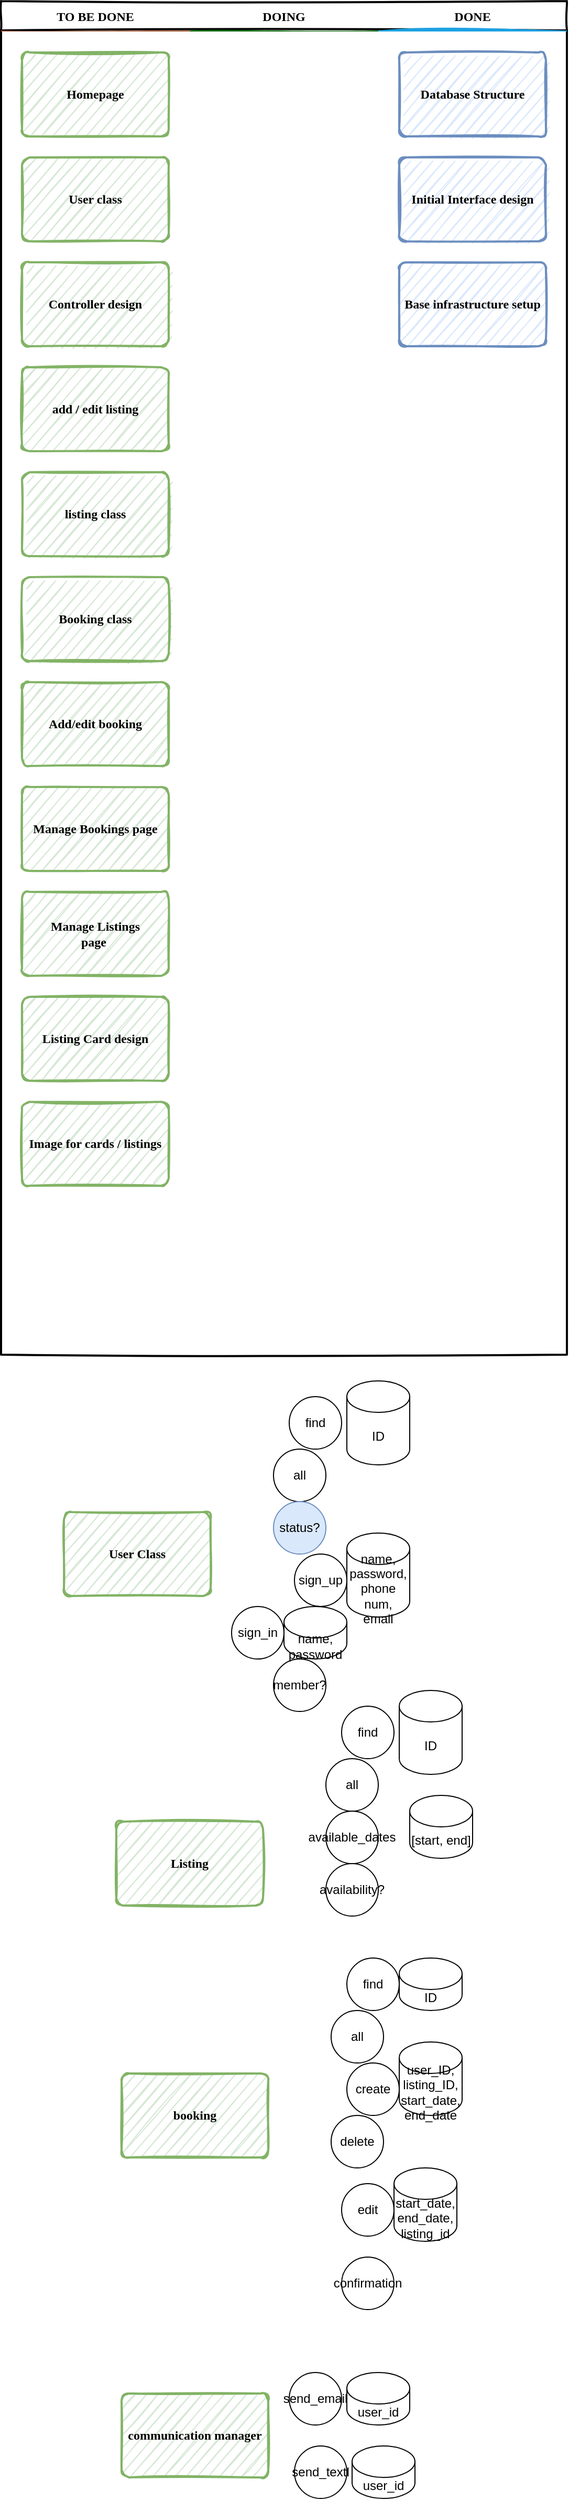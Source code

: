 <mxfile version="13.9.3" type="github">
  <diagram id="wFE0QG_FPsp0jaGvCLVb" name="Page-1">
    <mxGraphModel dx="1279" dy="928" grid="1" gridSize="10" guides="1" tooltips="1" connect="1" arrows="1" fold="1" page="1" pageScale="1" pageWidth="850" pageHeight="1100" math="0" shadow="0">
      <root>
        <mxCell id="0" />
        <mxCell id="1" parent="0" />
        <mxCell id="_5mSTuPxr-ZiKRkBDSY7-1" value="" style="swimlane;fontStyle=2;childLayout=stackLayout;horizontal=1;startSize=28;horizontalStack=1;resizeParent=1;resizeParentMax=0;resizeLast=0;collapsible=0;marginBottom=0;swimlaneFillColor=none;fontFamily=Permanent Marker;fontSize=16;points=[];verticalAlign=top;stackBorder=0;resizable=1;strokeWidth=2;sketch=1;disableMultiStroke=1;" parent="1" vertex="1">
          <mxGeometry x="20" y="80" width="540" height="1290" as="geometry" />
        </mxCell>
        <object label="TO BE DONE" status="New" id="_5mSTuPxr-ZiKRkBDSY7-2">
          <mxCell style="swimlane;strokeWidth=2;fontFamily=Permanent Marker;html=0;startSize=1;verticalAlign=bottom;spacingBottom=5;points=[];childLayout=stackLayout;stackBorder=20;stackSpacing=20;resizeLast=0;resizeParent=1;horizontalStack=0;collapsible=0;sketch=1;strokeColor=none;fillStyle=solid;fillColor=#A0522D;" parent="_5mSTuPxr-ZiKRkBDSY7-1" vertex="1">
            <mxGeometry y="28" width="180" height="1262" as="geometry" />
          </mxCell>
        </object>
        <object label="Homepage" placeholders="1" id="_5mSTuPxr-ZiKRkBDSY7-3">
          <mxCell style="whiteSpace=wrap;html=1;strokeWidth=2;fillColor=#d5e8d4;fontStyle=1;spacingTop=0;rounded=1;arcSize=9;points=[];sketch=1;fontFamily=Permanent Marker;hachureGap=8;fillWeight=1;strokeColor=#82b366;" parent="_5mSTuPxr-ZiKRkBDSY7-2" vertex="1">
            <mxGeometry x="20" y="21" width="140" height="80" as="geometry" />
          </mxCell>
        </object>
        <object label="User class" placeholders="1" id="jAdH8rC3dBcki03_s23J-3">
          <mxCell style="whiteSpace=wrap;html=1;strokeWidth=2;fillColor=#d5e8d4;fontStyle=1;spacingTop=0;rounded=1;arcSize=9;points=[];sketch=1;fontFamily=Permanent Marker;hachureGap=8;fillWeight=1;strokeColor=#82b366;" vertex="1" parent="_5mSTuPxr-ZiKRkBDSY7-2">
            <mxGeometry x="20" y="121" width="140" height="80" as="geometry" />
          </mxCell>
        </object>
        <object label="Controller design" placeholders="1" id="jAdH8rC3dBcki03_s23J-10">
          <mxCell style="whiteSpace=wrap;html=1;strokeWidth=2;fillColor=#d5e8d4;fontStyle=1;spacingTop=0;rounded=1;arcSize=9;points=[];sketch=1;fontFamily=Permanent Marker;hachureGap=8;fillWeight=1;strokeColor=#82b366;" vertex="1" parent="_5mSTuPxr-ZiKRkBDSY7-2">
            <mxGeometry x="20" y="221" width="140" height="80" as="geometry" />
          </mxCell>
        </object>
        <object label="add / edit listing" placeholders="1" id="_5mSTuPxr-ZiKRkBDSY7-7">
          <mxCell style="whiteSpace=wrap;html=1;strokeWidth=2;fillColor=#d5e8d4;fontStyle=1;spacingTop=0;rounded=1;arcSize=9;points=[];sketch=1;fontFamily=Permanent Marker;hachureGap=8;fillWeight=1;strokeColor=#82b366;" parent="_5mSTuPxr-ZiKRkBDSY7-2" vertex="1">
            <mxGeometry x="20" y="321" width="140" height="80" as="geometry" />
          </mxCell>
        </object>
        <object label="listing class" placeholders="1" id="jAdH8rC3dBcki03_s23J-9">
          <mxCell style="whiteSpace=wrap;html=1;strokeWidth=2;fillColor=#d5e8d4;fontStyle=1;spacingTop=0;rounded=1;arcSize=9;points=[];sketch=1;fontFamily=Permanent Marker;hachureGap=8;fillWeight=1;strokeColor=#82b366;" vertex="1" parent="_5mSTuPxr-ZiKRkBDSY7-2">
            <mxGeometry x="20" y="421" width="140" height="80" as="geometry" />
          </mxCell>
        </object>
        <object label="Booking class" placeholders="1" id="jAdH8rC3dBcki03_s23J-8">
          <mxCell style="whiteSpace=wrap;html=1;strokeWidth=2;fillColor=#d5e8d4;fontStyle=1;spacingTop=0;rounded=1;arcSize=9;points=[];sketch=1;fontFamily=Permanent Marker;hachureGap=8;fillWeight=1;strokeColor=#82b366;" vertex="1" parent="_5mSTuPxr-ZiKRkBDSY7-2">
            <mxGeometry x="20" y="521" width="140" height="80" as="geometry" />
          </mxCell>
        </object>
        <object label="Add/edit booking" placeholders="1" id="_5mSTuPxr-ZiKRkBDSY7-8">
          <mxCell style="whiteSpace=wrap;html=1;strokeWidth=2;fillColor=#d5e8d4;fontStyle=1;spacingTop=0;rounded=1;arcSize=9;points=[];sketch=1;fontFamily=Permanent Marker;hachureGap=8;fillWeight=1;strokeColor=#82b366;" parent="_5mSTuPxr-ZiKRkBDSY7-2" vertex="1">
            <mxGeometry x="20" y="621" width="140" height="80" as="geometry" />
          </mxCell>
        </object>
        <object label="Manage Bookings page" placeholders="1" id="_5mSTuPxr-ZiKRkBDSY7-5">
          <mxCell style="whiteSpace=wrap;html=1;strokeWidth=2;fillColor=#d5e8d4;fontStyle=1;spacingTop=0;rounded=1;arcSize=9;points=[];sketch=1;fontFamily=Permanent Marker;hachureGap=8;fillWeight=1;strokeColor=#82b366;" parent="_5mSTuPxr-ZiKRkBDSY7-2" vertex="1">
            <mxGeometry x="20" y="721" width="140" height="80" as="geometry" />
          </mxCell>
        </object>
        <object label="Manage Listings&lt;br&gt;page&amp;nbsp;" placeholders="1" id="_5mSTuPxr-ZiKRkBDSY7-4">
          <mxCell style="whiteSpace=wrap;html=1;strokeWidth=2;fillColor=#d5e8d4;fontStyle=1;spacingTop=0;rounded=1;arcSize=9;points=[];sketch=1;fontFamily=Permanent Marker;hachureGap=8;fillWeight=1;strokeColor=#82b366;" parent="_5mSTuPxr-ZiKRkBDSY7-2" vertex="1">
            <mxGeometry x="20" y="821" width="140" height="80" as="geometry" />
          </mxCell>
        </object>
        <object label="Listing Card design" placeholders="1" id="jAdH8rC3dBcki03_s23J-1">
          <mxCell style="whiteSpace=wrap;html=1;strokeWidth=2;fillColor=#d5e8d4;fontStyle=1;spacingTop=0;rounded=1;arcSize=9;points=[];sketch=1;fontFamily=Permanent Marker;hachureGap=8;fillWeight=1;strokeColor=#82b366;" vertex="1" parent="_5mSTuPxr-ZiKRkBDSY7-2">
            <mxGeometry x="20" y="921" width="140" height="80" as="geometry" />
          </mxCell>
        </object>
        <object label="Image for cards / listings" placeholders="1" id="jAdH8rC3dBcki03_s23J-2">
          <mxCell style="whiteSpace=wrap;html=1;strokeWidth=2;fillColor=#d5e8d4;fontStyle=1;spacingTop=0;rounded=1;arcSize=9;points=[];sketch=1;fontFamily=Permanent Marker;hachureGap=8;fillWeight=1;strokeColor=#82b366;" vertex="1" parent="_5mSTuPxr-ZiKRkBDSY7-2">
            <mxGeometry x="20" y="1021" width="140" height="80" as="geometry" />
          </mxCell>
        </object>
        <object label="DOING" status="In progress" id="_5mSTuPxr-ZiKRkBDSY7-6">
          <mxCell style="swimlane;strokeWidth=2;fontFamily=Permanent Marker;html=0;startSize=1;verticalAlign=bottom;spacingBottom=5;points=[];childLayout=stackLayout;stackBorder=20;stackSpacing=20;resizeLast=0;resizeParent=1;horizontalStack=0;collapsible=0;sketch=1;strokeColor=none;fillStyle=solid;fillColor=#006600;" parent="_5mSTuPxr-ZiKRkBDSY7-1" vertex="1">
            <mxGeometry x="180" y="28" width="180" height="1262" as="geometry" />
          </mxCell>
        </object>
        <object label="DONE" status="Completed" id="_5mSTuPxr-ZiKRkBDSY7-9">
          <mxCell style="swimlane;strokeWidth=2;fontFamily=Permanent Marker;html=0;startSize=1;verticalAlign=bottom;spacingBottom=5;points=[];childLayout=stackLayout;stackBorder=20;stackSpacing=20;resizeLast=0;resizeParent=1;horizontalStack=0;collapsible=0;sketch=1;strokeColor=none;fillStyle=solid;fillColor=#1BA1E2;" parent="_5mSTuPxr-ZiKRkBDSY7-1" vertex="1">
            <mxGeometry x="360" y="28" width="180" height="1262" as="geometry" />
          </mxCell>
        </object>
        <object label="Database Structure" placeholders="1" id="_5mSTuPxr-ZiKRkBDSY7-10">
          <mxCell style="whiteSpace=wrap;html=1;strokeWidth=2;fillColor=#dae8fc;fontStyle=1;spacingTop=0;rounded=1;arcSize=9;points=[];sketch=1;fontFamily=Permanent Marker;hachureGap=8;fillWeight=1;strokeColor=#6c8ebf;" parent="_5mSTuPxr-ZiKRkBDSY7-9" vertex="1">
            <mxGeometry x="20" y="21" width="140" height="80" as="geometry" />
          </mxCell>
        </object>
        <object label="Initial Interface design" placeholders="1" id="_5mSTuPxr-ZiKRkBDSY7-11">
          <mxCell style="whiteSpace=wrap;html=1;strokeWidth=2;fillColor=#dae8fc;fontStyle=1;spacingTop=0;rounded=1;arcSize=9;points=[];sketch=1;fontFamily=Permanent Marker;hachureGap=8;fillWeight=1;strokeColor=#6c8ebf;" parent="_5mSTuPxr-ZiKRkBDSY7-9" vertex="1">
            <mxGeometry x="20" y="121" width="140" height="80" as="geometry" />
          </mxCell>
        </object>
        <object label="Base infrastructure setup" placeholders="1" id="_5mSTuPxr-ZiKRkBDSY7-12">
          <mxCell style="whiteSpace=wrap;html=1;strokeWidth=2;fillColor=#dae8fc;fontStyle=1;spacingTop=0;rounded=1;arcSize=9;points=[];sketch=1;fontFamily=Permanent Marker;hachureGap=8;fillWeight=1;strokeColor=#6c8ebf;" parent="_5mSTuPxr-ZiKRkBDSY7-9" vertex="1">
            <mxGeometry x="20" y="221" width="140" height="80" as="geometry" />
          </mxCell>
        </object>
        <object label="User Class" placeholders="1" id="jAdH8rC3dBcki03_s23J-12">
          <mxCell style="whiteSpace=wrap;html=1;strokeWidth=2;fillColor=#d5e8d4;fontStyle=1;spacingTop=0;rounded=1;arcSize=9;points=[];sketch=1;fontFamily=Permanent Marker;hachureGap=8;fillWeight=1;strokeColor=#82b366;" vertex="1" parent="1">
            <mxGeometry x="80" y="1520" width="140" height="80" as="geometry" />
          </mxCell>
        </object>
        <mxCell id="jAdH8rC3dBcki03_s23J-13" value="all" style="ellipse;whiteSpace=wrap;html=1;aspect=fixed;" vertex="1" parent="1">
          <mxGeometry x="280" y="1460" width="50" height="50" as="geometry" />
        </mxCell>
        <mxCell id="jAdH8rC3dBcki03_s23J-14" value="status?" style="ellipse;whiteSpace=wrap;html=1;aspect=fixed;fillColor=#dae8fc;strokeColor=#6c8ebf;" vertex="1" parent="1">
          <mxGeometry x="280" y="1510" width="50" height="50" as="geometry" />
        </mxCell>
        <mxCell id="jAdH8rC3dBcki03_s23J-15" value="sign_up" style="ellipse;whiteSpace=wrap;html=1;aspect=fixed;" vertex="1" parent="1">
          <mxGeometry x="300" y="1560" width="50" height="50" as="geometry" />
        </mxCell>
        <mxCell id="jAdH8rC3dBcki03_s23J-16" value="sign_in" style="ellipse;whiteSpace=wrap;html=1;aspect=fixed;" vertex="1" parent="1">
          <mxGeometry x="240" y="1610" width="50" height="50" as="geometry" />
        </mxCell>
        <mxCell id="jAdH8rC3dBcki03_s23J-17" value="find" style="ellipse;whiteSpace=wrap;html=1;aspect=fixed;" vertex="1" parent="1">
          <mxGeometry x="295" y="1410" width="50" height="50" as="geometry" />
        </mxCell>
        <mxCell id="jAdH8rC3dBcki03_s23J-18" value="member?" style="ellipse;whiteSpace=wrap;html=1;aspect=fixed;" vertex="1" parent="1">
          <mxGeometry x="280" y="1660" width="50" height="50" as="geometry" />
        </mxCell>
        <mxCell id="jAdH8rC3dBcki03_s23J-19" value="ID" style="shape=cylinder3;whiteSpace=wrap;html=1;boundedLbl=1;backgroundOutline=1;size=15;" vertex="1" parent="1">
          <mxGeometry x="350" y="1395" width="60" height="80" as="geometry" />
        </mxCell>
        <mxCell id="jAdH8rC3dBcki03_s23J-20" value="name, password, phone num, email" style="shape=cylinder3;whiteSpace=wrap;html=1;boundedLbl=1;backgroundOutline=1;size=15;" vertex="1" parent="1">
          <mxGeometry x="350" y="1540" width="60" height="80" as="geometry" />
        </mxCell>
        <mxCell id="jAdH8rC3dBcki03_s23J-21" value="name, password" style="shape=cylinder3;whiteSpace=wrap;html=1;boundedLbl=1;backgroundOutline=1;size=15;" vertex="1" parent="1">
          <mxGeometry x="290" y="1610" width="60" height="50" as="geometry" />
        </mxCell>
        <object label="Listing" placeholders="1" id="jAdH8rC3dBcki03_s23J-22">
          <mxCell style="whiteSpace=wrap;html=1;strokeWidth=2;fillColor=#d5e8d4;fontStyle=1;spacingTop=0;rounded=1;arcSize=9;points=[];sketch=1;fontFamily=Permanent Marker;hachureGap=8;fillWeight=1;strokeColor=#82b366;" vertex="1" parent="1">
            <mxGeometry x="130" y="1815" width="140" height="80" as="geometry" />
          </mxCell>
        </object>
        <mxCell id="jAdH8rC3dBcki03_s23J-23" value="all" style="ellipse;whiteSpace=wrap;html=1;aspect=fixed;" vertex="1" parent="1">
          <mxGeometry x="330" y="1755" width="50" height="50" as="geometry" />
        </mxCell>
        <mxCell id="jAdH8rC3dBcki03_s23J-26" value="availability?" style="ellipse;whiteSpace=wrap;html=1;aspect=fixed;" vertex="1" parent="1">
          <mxGeometry x="330" y="1855" width="50" height="50" as="geometry" />
        </mxCell>
        <mxCell id="jAdH8rC3dBcki03_s23J-27" value="find" style="ellipse;whiteSpace=wrap;html=1;aspect=fixed;" vertex="1" parent="1">
          <mxGeometry x="345" y="1705" width="50" height="50" as="geometry" />
        </mxCell>
        <mxCell id="jAdH8rC3dBcki03_s23J-28" value="available_dates" style="ellipse;whiteSpace=wrap;html=1;aspect=fixed;" vertex="1" parent="1">
          <mxGeometry x="330" y="1805" width="50" height="50" as="geometry" />
        </mxCell>
        <mxCell id="jAdH8rC3dBcki03_s23J-29" value="ID" style="shape=cylinder3;whiteSpace=wrap;html=1;boundedLbl=1;backgroundOutline=1;size=15;" vertex="1" parent="1">
          <mxGeometry x="400" y="1690" width="60" height="80" as="geometry" />
        </mxCell>
        <mxCell id="jAdH8rC3dBcki03_s23J-30" value="[start, end]" style="shape=cylinder3;whiteSpace=wrap;html=1;boundedLbl=1;backgroundOutline=1;size=15;" vertex="1" parent="1">
          <mxGeometry x="410" y="1790" width="60" height="60" as="geometry" />
        </mxCell>
        <object label="booking" placeholders="1" id="jAdH8rC3dBcki03_s23J-32">
          <mxCell style="whiteSpace=wrap;html=1;strokeWidth=2;fillColor=#d5e8d4;fontStyle=1;spacingTop=0;rounded=1;arcSize=9;points=[];sketch=1;fontFamily=Permanent Marker;hachureGap=8;fillWeight=1;strokeColor=#82b366;" vertex="1" parent="1">
            <mxGeometry x="135" y="2055" width="140" height="80" as="geometry" />
          </mxCell>
        </object>
        <mxCell id="jAdH8rC3dBcki03_s23J-33" value="all" style="ellipse;whiteSpace=wrap;html=1;aspect=fixed;" vertex="1" parent="1">
          <mxGeometry x="335" y="1995" width="50" height="50" as="geometry" />
        </mxCell>
        <mxCell id="jAdH8rC3dBcki03_s23J-34" value="delete" style="ellipse;whiteSpace=wrap;html=1;aspect=fixed;" vertex="1" parent="1">
          <mxGeometry x="335" y="2095" width="50" height="50" as="geometry" />
        </mxCell>
        <mxCell id="jAdH8rC3dBcki03_s23J-35" value="find" style="ellipse;whiteSpace=wrap;html=1;aspect=fixed;" vertex="1" parent="1">
          <mxGeometry x="350" y="1945" width="50" height="50" as="geometry" />
        </mxCell>
        <mxCell id="jAdH8rC3dBcki03_s23J-36" value="create" style="ellipse;whiteSpace=wrap;html=1;aspect=fixed;" vertex="1" parent="1">
          <mxGeometry x="350" y="2045" width="50" height="50" as="geometry" />
        </mxCell>
        <mxCell id="jAdH8rC3dBcki03_s23J-37" value="ID" style="shape=cylinder3;whiteSpace=wrap;html=1;boundedLbl=1;backgroundOutline=1;size=15;" vertex="1" parent="1">
          <mxGeometry x="400" y="1945" width="60" height="50" as="geometry" />
        </mxCell>
        <mxCell id="jAdH8rC3dBcki03_s23J-38" value="user_ID, listing_ID, start_date,&lt;br&gt;end_date" style="shape=cylinder3;whiteSpace=wrap;html=1;boundedLbl=1;backgroundOutline=1;size=15;" vertex="1" parent="1">
          <mxGeometry x="400" y="2025" width="60" height="70" as="geometry" />
        </mxCell>
        <mxCell id="jAdH8rC3dBcki03_s23J-39" value="edit" style="ellipse;whiteSpace=wrap;html=1;aspect=fixed;" vertex="1" parent="1">
          <mxGeometry x="345" y="2160" width="50" height="50" as="geometry" />
        </mxCell>
        <mxCell id="jAdH8rC3dBcki03_s23J-40" value="start_date,&lt;br&gt;end_date, listing_id" style="shape=cylinder3;whiteSpace=wrap;html=1;boundedLbl=1;backgroundOutline=1;size=15;" vertex="1" parent="1">
          <mxGeometry x="395" y="2145" width="60" height="70" as="geometry" />
        </mxCell>
        <mxCell id="jAdH8rC3dBcki03_s23J-41" value="confirmation" style="ellipse;whiteSpace=wrap;html=1;aspect=fixed;" vertex="1" parent="1">
          <mxGeometry x="345" y="2230" width="50" height="50" as="geometry" />
        </mxCell>
        <object label="communication manager" placeholders="1" id="jAdH8rC3dBcki03_s23J-42">
          <mxCell style="whiteSpace=wrap;html=1;strokeWidth=2;fillColor=#d5e8d4;fontStyle=1;spacingTop=0;rounded=1;arcSize=9;points=[];sketch=1;fontFamily=Permanent Marker;hachureGap=8;fillWeight=1;strokeColor=#82b366;" vertex="1" parent="1">
            <mxGeometry x="135" y="2360" width="140" height="80" as="geometry" />
          </mxCell>
        </object>
        <mxCell id="jAdH8rC3dBcki03_s23J-43" value="send_email" style="ellipse;whiteSpace=wrap;html=1;aspect=fixed;" vertex="1" parent="1">
          <mxGeometry x="295" y="2340" width="50" height="50" as="geometry" />
        </mxCell>
        <mxCell id="jAdH8rC3dBcki03_s23J-44" value="user_id" style="shape=cylinder3;whiteSpace=wrap;html=1;boundedLbl=1;backgroundOutline=1;size=15;" vertex="1" parent="1">
          <mxGeometry x="350" y="2340" width="60" height="50" as="geometry" />
        </mxCell>
        <mxCell id="jAdH8rC3dBcki03_s23J-45" value="send_textl" style="ellipse;whiteSpace=wrap;html=1;aspect=fixed;" vertex="1" parent="1">
          <mxGeometry x="300" y="2410" width="50" height="50" as="geometry" />
        </mxCell>
        <mxCell id="jAdH8rC3dBcki03_s23J-46" value="user_id" style="shape=cylinder3;whiteSpace=wrap;html=1;boundedLbl=1;backgroundOutline=1;size=15;" vertex="1" parent="1">
          <mxGeometry x="355" y="2410" width="60" height="50" as="geometry" />
        </mxCell>
      </root>
    </mxGraphModel>
  </diagram>
</mxfile>
